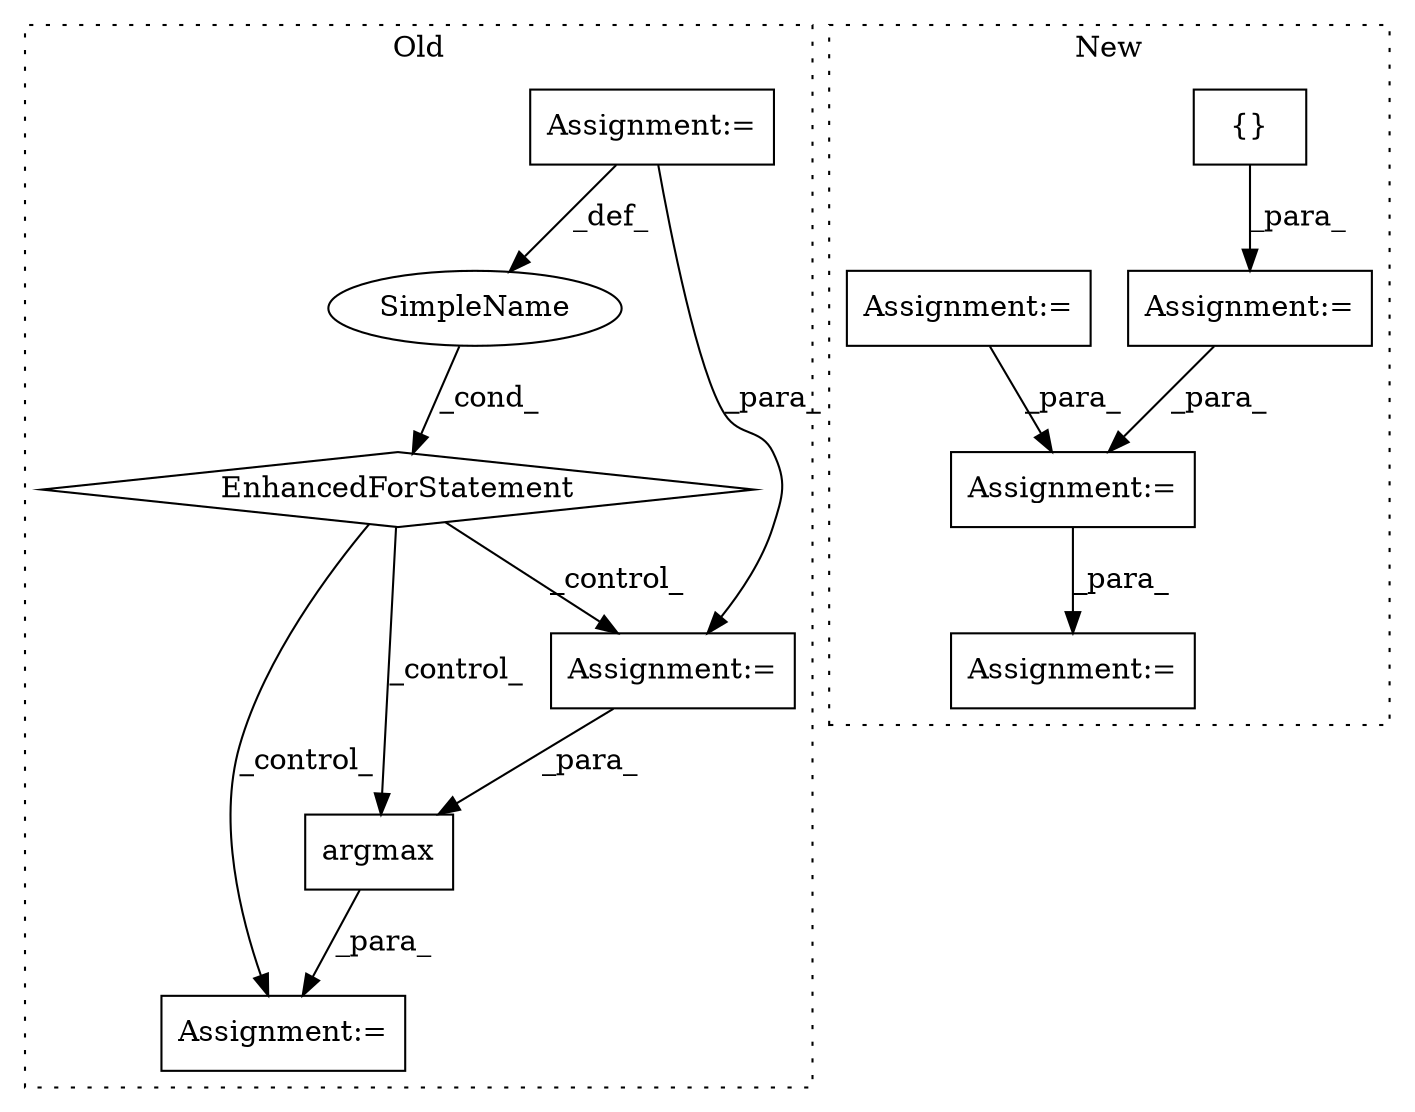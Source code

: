 digraph G {
subgraph cluster0 {
1 [label="argmax" a="32" s="6629,6637" l="7,1" shape="box"];
3 [label="Assignment:=" a="7" s="6622" l="1" shape="box"];
7 [label="SimpleName" a="42" s="6289" l="2" shape="ellipse"];
8 [label="EnhancedForStatement" a="70" s="6227,6298" l="53,2" shape="diamond"];
10 [label="Assignment:=" a="7" s="6227,6298" l="53,2" shape="box"];
11 [label="Assignment:=" a="7" s="6482" l="16" shape="box"];
label = "Old";
style="dotted";
}
subgraph cluster1 {
2 [label="{}" a="4" s="7850" l="2" shape="box"];
4 [label="Assignment:=" a="7" s="8325" l="1" shape="box"];
5 [label="Assignment:=" a="7" s="7637" l="5" shape="box"];
6 [label="Assignment:=" a="7" s="8371" l="1" shape="box"];
9 [label="Assignment:=" a="7" s="7840" l="1" shape="box"];
label = "New";
style="dotted";
}
1 -> 3 [label="_para_"];
2 -> 9 [label="_para_"];
4 -> 6 [label="_para_"];
5 -> 4 [label="_para_"];
7 -> 8 [label="_cond_"];
8 -> 1 [label="_control_"];
8 -> 3 [label="_control_"];
8 -> 11 [label="_control_"];
9 -> 4 [label="_para_"];
10 -> 7 [label="_def_"];
10 -> 11 [label="_para_"];
11 -> 1 [label="_para_"];
}